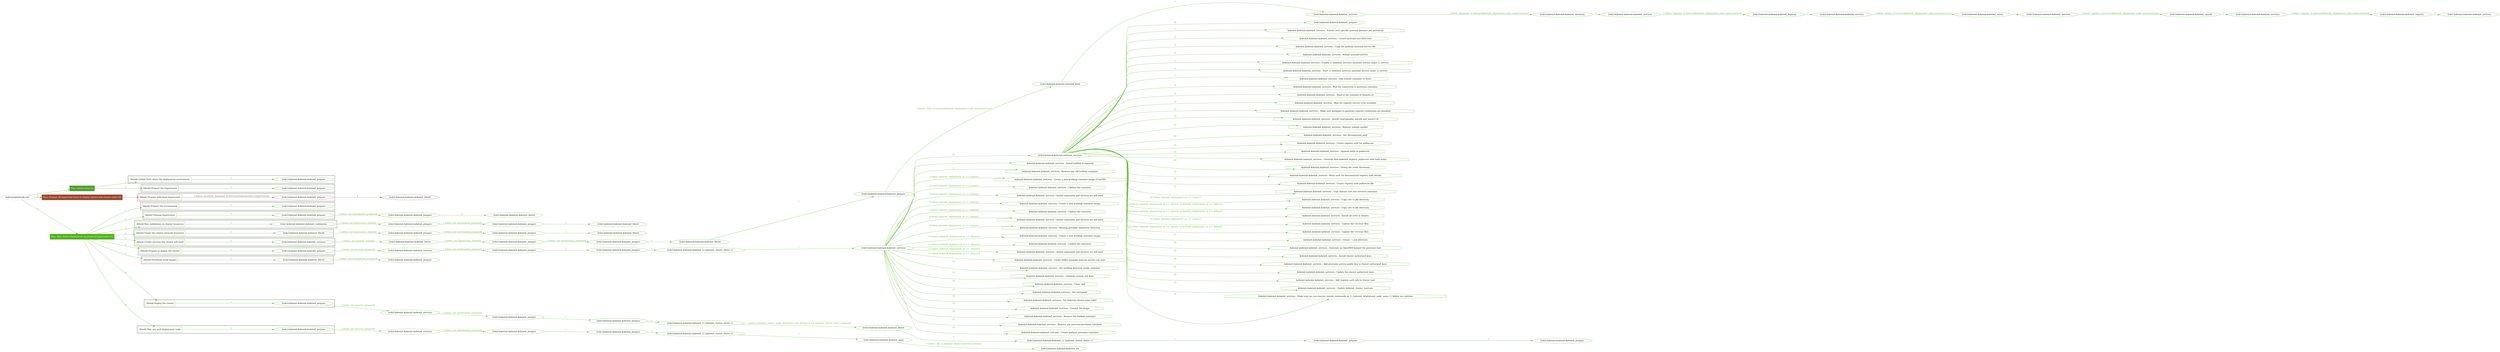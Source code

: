 digraph {
	graph [concentrate=true ordering=in rankdir=LR ratio=fill]
	edge [esep=5 sep=10]
	"kubeinit/playbook.yml" [id=root_node style=dotted]
	play_07e73f34 [label="Play: Initial setup (1)" color="#529e2e" fontcolor="#ffffff" id=play_07e73f34 shape=box style=filled tooltip=localhost]
	"kubeinit/playbook.yml" -> play_07e73f34 [label="1 " color="#529e2e" fontcolor="#529e2e" id=edge_edab67a0 labeltooltip="1 " tooltip="1 "]
	subgraph "kubeinit.kubeinit.kubeinit_prepare" {
		role_5ba4e339 [label="[role] kubeinit.kubeinit.kubeinit_prepare" color="#529e2e" id=role_5ba4e339 tooltip="kubeinit.kubeinit.kubeinit_prepare"]
	}
	subgraph "kubeinit.kubeinit.kubeinit_prepare" {
		role_44475364 [label="[role] kubeinit.kubeinit.kubeinit_prepare" color="#529e2e" id=role_44475364 tooltip="kubeinit.kubeinit.kubeinit_prepare"]
	}
	subgraph "Play: Initial setup (1)" {
		play_07e73f34 -> block_0141da8f [label=1 color="#529e2e" fontcolor="#529e2e" id=edge_364c42ba labeltooltip=1 tooltip=1]
		subgraph cluster_block_0141da8f {
			block_0141da8f [label="[block] Gather facts about the deployment environment" color="#529e2e" id=block_0141da8f labeltooltip="Gather facts about the deployment environment" shape=box tooltip="Gather facts about the deployment environment"]
			block_0141da8f -> role_5ba4e339 [label="1 " color="#529e2e" fontcolor="#529e2e" id=edge_e7b1fafd labeltooltip="1 " tooltip="1 "]
		}
		play_07e73f34 -> block_df23c9f9 [label=2 color="#529e2e" fontcolor="#529e2e" id=edge_fa3e2350 labeltooltip=2 tooltip=2]
		subgraph cluster_block_df23c9f9 {
			block_df23c9f9 [label="[block] Prepare the hypervisors" color="#529e2e" id=block_df23c9f9 labeltooltip="Prepare the hypervisors" shape=box tooltip="Prepare the hypervisors"]
			block_df23c9f9 -> role_44475364 [label="1 " color="#529e2e" fontcolor="#529e2e" id=edge_7b1a98a2 labeltooltip="1 " tooltip="1 "]
		}
	}
	play_d4cc5cd4 [label="Play: Prepare all hypervisor hosts to deploy service and cluster nodes (0)" color="#9c4a30" fontcolor="#ffffff" id=play_d4cc5cd4 shape=box style=filled tooltip="Play: Prepare all hypervisor hosts to deploy service and cluster nodes (0)"]
	"kubeinit/playbook.yml" -> play_d4cc5cd4 [label="2 " color="#9c4a30" fontcolor="#9c4a30" id=edge_1be416bd labeltooltip="2 " tooltip="2 "]
	subgraph "kubeinit.kubeinit.kubeinit_libvirt" {
		role_b5393c2e [label="[role] kubeinit.kubeinit.kubeinit_libvirt" color="#9c4a30" id=role_b5393c2e tooltip="kubeinit.kubeinit.kubeinit_libvirt"]
	}
	subgraph "kubeinit.kubeinit.kubeinit_prepare" {
		role_2715f2f2 [label="[role] kubeinit.kubeinit.kubeinit_prepare" color="#9c4a30" id=role_2715f2f2 tooltip="kubeinit.kubeinit.kubeinit_prepare"]
		role_2715f2f2 -> role_b5393c2e [label="1 " color="#9c4a30" fontcolor="#9c4a30" id=edge_c43a814e labeltooltip="1 " tooltip="1 "]
	}
	subgraph "Play: Prepare all hypervisor hosts to deploy service and cluster nodes (0)" {
		play_d4cc5cd4 -> block_bd94f437 [label=1 color="#9c4a30" fontcolor="#9c4a30" id=edge_246ea020 labeltooltip=1 tooltip=1]
		subgraph cluster_block_bd94f437 {
			block_bd94f437 [label="[block] Prepare individual hypervisors" color="#9c4a30" id=block_bd94f437 labeltooltip="Prepare individual hypervisors" shape=box tooltip="Prepare individual hypervisors"]
			block_bd94f437 -> role_2715f2f2 [label="1 [when: inventory_hostname in hostvars['kubeinit-facts'].hypervisors]" color="#9c4a30" fontcolor="#9c4a30" id=edge_67e1f4f5 labeltooltip="1 [when: inventory_hostname in hostvars['kubeinit-facts'].hypervisors]" tooltip="1 [when: inventory_hostname in hostvars['kubeinit-facts'].hypervisors]"]
		}
	}
	play_e9d4f696 [label="Play: Run cluster deployment on prepared hypervisors (1)" color="#50b319" fontcolor="#ffffff" id=play_e9d4f696 shape=box style=filled tooltip=localhost]
	"kubeinit/playbook.yml" -> play_e9d4f696 [label="3 " color="#50b319" fontcolor="#50b319" id=edge_9ad474ea labeltooltip="3 " tooltip="3 "]
	subgraph "kubeinit.kubeinit.kubeinit_prepare" {
		role_0d9b5298 [label="[role] kubeinit.kubeinit.kubeinit_prepare" color="#50b319" id=role_0d9b5298 tooltip="kubeinit.kubeinit.kubeinit_prepare"]
	}
	subgraph "kubeinit.kubeinit.kubeinit_libvirt" {
		role_2e1240f2 [label="[role] kubeinit.kubeinit.kubeinit_libvirt" color="#50b319" id=role_2e1240f2 tooltip="kubeinit.kubeinit.kubeinit_libvirt"]
	}
	subgraph "kubeinit.kubeinit.kubeinit_prepare" {
		role_7b0801e5 [label="[role] kubeinit.kubeinit.kubeinit_prepare" color="#50b319" id=role_7b0801e5 tooltip="kubeinit.kubeinit.kubeinit_prepare"]
		role_7b0801e5 -> role_2e1240f2 [label="1 " color="#50b319" fontcolor="#50b319" id=edge_02805261 labeltooltip="1 " tooltip="1 "]
	}
	subgraph "kubeinit.kubeinit.kubeinit_prepare" {
		role_2af85437 [label="[role] kubeinit.kubeinit.kubeinit_prepare" color="#50b319" id=role_2af85437 tooltip="kubeinit.kubeinit.kubeinit_prepare"]
		role_2af85437 -> role_7b0801e5 [label="1 [when: not environment_prepared]" color="#50b319" fontcolor="#50b319" id=edge_2f9a48a9 labeltooltip="1 [when: not environment_prepared]" tooltip="1 [when: not environment_prepared]"]
	}
	subgraph "kubeinit.kubeinit.kubeinit_libvirt" {
		role_4d106d80 [label="[role] kubeinit.kubeinit.kubeinit_libvirt" color="#50b319" id=role_4d106d80 tooltip="kubeinit.kubeinit.kubeinit_libvirt"]
	}
	subgraph "kubeinit.kubeinit.kubeinit_prepare" {
		role_c59823d8 [label="[role] kubeinit.kubeinit.kubeinit_prepare" color="#50b319" id=role_c59823d8 tooltip="kubeinit.kubeinit.kubeinit_prepare"]
		role_c59823d8 -> role_4d106d80 [label="1 " color="#50b319" fontcolor="#50b319" id=edge_33e4ed8a labeltooltip="1 " tooltip="1 "]
	}
	subgraph "kubeinit.kubeinit.kubeinit_prepare" {
		role_4946e25a [label="[role] kubeinit.kubeinit.kubeinit_prepare" color="#50b319" id=role_4946e25a tooltip="kubeinit.kubeinit.kubeinit_prepare"]
		role_4946e25a -> role_c59823d8 [label="1 [when: not environment_prepared]" color="#50b319" fontcolor="#50b319" id=edge_77ebda64 labeltooltip="1 [when: not environment_prepared]" tooltip="1 [when: not environment_prepared]"]
	}
	subgraph "kubeinit.kubeinit.kubeinit_validations" {
		role_2437d76c [label="[role] kubeinit.kubeinit.kubeinit_validations" color="#50b319" id=role_2437d76c tooltip="kubeinit.kubeinit.kubeinit_validations"]
		role_2437d76c -> role_4946e25a [label="1 [when: not hypervisors_cleaned]" color="#50b319" fontcolor="#50b319" id=edge_0517dd99 labeltooltip="1 [when: not hypervisors_cleaned]" tooltip="1 [when: not hypervisors_cleaned]"]
	}
	subgraph "kubeinit.kubeinit.kubeinit_libvirt" {
		role_bd3da796 [label="[role] kubeinit.kubeinit.kubeinit_libvirt" color="#50b319" id=role_bd3da796 tooltip="kubeinit.kubeinit.kubeinit_libvirt"]
	}
	subgraph "kubeinit.kubeinit.kubeinit_prepare" {
		role_fa6ba8f2 [label="[role] kubeinit.kubeinit.kubeinit_prepare" color="#50b319" id=role_fa6ba8f2 tooltip="kubeinit.kubeinit.kubeinit_prepare"]
		role_fa6ba8f2 -> role_bd3da796 [label="1 " color="#50b319" fontcolor="#50b319" id=edge_ffbd43dc labeltooltip="1 " tooltip="1 "]
	}
	subgraph "kubeinit.kubeinit.kubeinit_prepare" {
		role_04da71c7 [label="[role] kubeinit.kubeinit.kubeinit_prepare" color="#50b319" id=role_04da71c7 tooltip="kubeinit.kubeinit.kubeinit_prepare"]
		role_04da71c7 -> role_fa6ba8f2 [label="1 [when: not environment_prepared]" color="#50b319" fontcolor="#50b319" id=edge_cad27ce5 labeltooltip="1 [when: not environment_prepared]" tooltip="1 [when: not environment_prepared]"]
	}
	subgraph "kubeinit.kubeinit.kubeinit_libvirt" {
		role_5618cd73 [label="[role] kubeinit.kubeinit.kubeinit_libvirt" color="#50b319" id=role_5618cd73 tooltip="kubeinit.kubeinit.kubeinit_libvirt"]
		role_5618cd73 -> role_04da71c7 [label="1 [when: not hypervisors_cleaned]" color="#50b319" fontcolor="#50b319" id=edge_ac1daf6a labeltooltip="1 [when: not hypervisors_cleaned]" tooltip="1 [when: not hypervisors_cleaned]"]
	}
	subgraph "kubeinit.kubeinit.kubeinit_services" {
		role_4864fbaa [label="[role] kubeinit.kubeinit.kubeinit_services" color="#50b319" id=role_4864fbaa tooltip="kubeinit.kubeinit.kubeinit_services"]
	}
	subgraph "kubeinit.kubeinit.kubeinit_registry" {
		role_793dd521 [label="[role] kubeinit.kubeinit.kubeinit_registry" color="#50b319" id=role_793dd521 tooltip="kubeinit.kubeinit.kubeinit_registry"]
		role_793dd521 -> role_4864fbaa [label="1 " color="#50b319" fontcolor="#50b319" id=edge_6d350638 labeltooltip="1 " tooltip="1 "]
	}
	subgraph "kubeinit.kubeinit.kubeinit_services" {
		role_cd05d3e2 [label="[role] kubeinit.kubeinit.kubeinit_services" color="#50b319" id=role_cd05d3e2 tooltip="kubeinit.kubeinit.kubeinit_services"]
		role_cd05d3e2 -> role_793dd521 [label="1 [when: 'registry' in hostvars[kubeinit_deployment_node_name].services]" color="#50b319" fontcolor="#50b319" id=edge_7bdb69ff labeltooltip="1 [when: 'registry' in hostvars[kubeinit_deployment_node_name].services]" tooltip="1 [when: 'registry' in hostvars[kubeinit_deployment_node_name].services]"]
	}
	subgraph "kubeinit.kubeinit.kubeinit_apache" {
		role_efe73ca4 [label="[role] kubeinit.kubeinit.kubeinit_apache" color="#50b319" id=role_efe73ca4 tooltip="kubeinit.kubeinit.kubeinit_apache"]
		role_efe73ca4 -> role_cd05d3e2 [label="1 " color="#50b319" fontcolor="#50b319" id=edge_b3fde23a labeltooltip="1 " tooltip="1 "]
	}
	subgraph "kubeinit.kubeinit.kubeinit_services" {
		role_52da3d16 [label="[role] kubeinit.kubeinit.kubeinit_services" color="#50b319" id=role_52da3d16 tooltip="kubeinit.kubeinit.kubeinit_services"]
		role_52da3d16 -> role_efe73ca4 [label="1 [when: 'apache' in hostvars[kubeinit_deployment_node_name].services]" color="#50b319" fontcolor="#50b319" id=edge_ca646074 labeltooltip="1 [when: 'apache' in hostvars[kubeinit_deployment_node_name].services]" tooltip="1 [when: 'apache' in hostvars[kubeinit_deployment_node_name].services]"]
	}
	subgraph "kubeinit.kubeinit.kubeinit_nexus" {
		role_f121330a [label="[role] kubeinit.kubeinit.kubeinit_nexus" color="#50b319" id=role_f121330a tooltip="kubeinit.kubeinit.kubeinit_nexus"]
		role_f121330a -> role_52da3d16 [label="1 " color="#50b319" fontcolor="#50b319" id=edge_5fb80068 labeltooltip="1 " tooltip="1 "]
	}
	subgraph "kubeinit.kubeinit.kubeinit_services" {
		role_de0a958c [label="[role] kubeinit.kubeinit.kubeinit_services" color="#50b319" id=role_de0a958c tooltip="kubeinit.kubeinit.kubeinit_services"]
		role_de0a958c -> role_f121330a [label="1 [when: 'nexus' in hostvars[kubeinit_deployment_node_name].services]" color="#50b319" fontcolor="#50b319" id=edge_895327a6 labeltooltip="1 [when: 'nexus' in hostvars[kubeinit_deployment_node_name].services]" tooltip="1 [when: 'nexus' in hostvars[kubeinit_deployment_node_name].services]"]
	}
	subgraph "kubeinit.kubeinit.kubeinit_haproxy" {
		role_351a4ecf [label="[role] kubeinit.kubeinit.kubeinit_haproxy" color="#50b319" id=role_351a4ecf tooltip="kubeinit.kubeinit.kubeinit_haproxy"]
		role_351a4ecf -> role_de0a958c [label="1 " color="#50b319" fontcolor="#50b319" id=edge_ad43aa08 labeltooltip="1 " tooltip="1 "]
	}
	subgraph "kubeinit.kubeinit.kubeinit_services" {
		role_a71a6558 [label="[role] kubeinit.kubeinit.kubeinit_services" color="#50b319" id=role_a71a6558 tooltip="kubeinit.kubeinit.kubeinit_services"]
		role_a71a6558 -> role_351a4ecf [label="1 [when: 'haproxy' in hostvars[kubeinit_deployment_node_name].services]" color="#50b319" fontcolor="#50b319" id=edge_bb98fc02 labeltooltip="1 [when: 'haproxy' in hostvars[kubeinit_deployment_node_name].services]" tooltip="1 [when: 'haproxy' in hostvars[kubeinit_deployment_node_name].services]"]
	}
	subgraph "kubeinit.kubeinit.kubeinit_dnsmasq" {
		role_75b6fd49 [label="[role] kubeinit.kubeinit.kubeinit_dnsmasq" color="#50b319" id=role_75b6fd49 tooltip="kubeinit.kubeinit.kubeinit_dnsmasq"]
		role_75b6fd49 -> role_a71a6558 [label="1 " color="#50b319" fontcolor="#50b319" id=edge_32858bf4 labeltooltip="1 " tooltip="1 "]
	}
	subgraph "kubeinit.kubeinit.kubeinit_services" {
		role_7e82288a [label="[role] kubeinit.kubeinit.kubeinit_services" color="#50b319" id=role_7e82288a tooltip="kubeinit.kubeinit.kubeinit_services"]
		role_7e82288a -> role_75b6fd49 [label="1 [when: 'dnsmasq' in hostvars[kubeinit_deployment_node_name].services]" color="#50b319" fontcolor="#50b319" id=edge_f0f81364 labeltooltip="1 [when: 'dnsmasq' in hostvars[kubeinit_deployment_node_name].services]" tooltip="1 [when: 'dnsmasq' in hostvars[kubeinit_deployment_node_name].services]"]
	}
	subgraph "kubeinit.kubeinit.kubeinit_bind" {
		role_1a08c4a7 [label="[role] kubeinit.kubeinit.kubeinit_bind" color="#50b319" id=role_1a08c4a7 tooltip="kubeinit.kubeinit.kubeinit_bind"]
		role_1a08c4a7 -> role_7e82288a [label="1 " color="#50b319" fontcolor="#50b319" id=edge_fb676e0f labeltooltip="1 " tooltip="1 "]
	}
	subgraph "kubeinit.kubeinit.kubeinit_prepare" {
		role_8bf70ade [label="[role] kubeinit.kubeinit.kubeinit_prepare" color="#50b319" id=role_8bf70ade tooltip="kubeinit.kubeinit.kubeinit_prepare"]
		role_8bf70ade -> role_1a08c4a7 [label="1 [when: 'bind' in hostvars[kubeinit_deployment_node_name].services]" color="#50b319" fontcolor="#50b319" id=edge_8f7889c0 labeltooltip="1 [when: 'bind' in hostvars[kubeinit_deployment_node_name].services]" tooltip="1 [when: 'bind' in hostvars[kubeinit_deployment_node_name].services]"]
	}
	subgraph "kubeinit.kubeinit.kubeinit_libvirt" {
		role_1a7d46ef [label="[role] kubeinit.kubeinit.kubeinit_libvirt" color="#50b319" id=role_1a7d46ef tooltip="kubeinit.kubeinit.kubeinit_libvirt"]
		role_1a7d46ef -> role_8bf70ade [label="1 " color="#50b319" fontcolor="#50b319" id=edge_93bc0602 labeltooltip="1 " tooltip="1 "]
	}
	subgraph "kubeinit.kubeinit.kubeinit_prepare" {
		role_8f60f75c [label="[role] kubeinit.kubeinit.kubeinit_prepare" color="#50b319" id=role_8f60f75c tooltip="kubeinit.kubeinit.kubeinit_prepare"]
		role_8f60f75c -> role_1a7d46ef [label="1 " color="#50b319" fontcolor="#50b319" id=edge_08f32322 labeltooltip="1 " tooltip="1 "]
	}
	subgraph "kubeinit.kubeinit.kubeinit_prepare" {
		role_df70ff3d [label="[role] kubeinit.kubeinit.kubeinit_prepare" color="#50b319" id=role_df70ff3d tooltip="kubeinit.kubeinit.kubeinit_prepare"]
		role_df70ff3d -> role_8f60f75c [label="1 [when: not environment_prepared]" color="#50b319" fontcolor="#50b319" id=edge_0a344854 labeltooltip="1 [when: not environment_prepared]" tooltip="1 [when: not environment_prepared]"]
	}
	subgraph "kubeinit.kubeinit.kubeinit_libvirt" {
		role_43e8f22e [label="[role] kubeinit.kubeinit.kubeinit_libvirt" color="#50b319" id=role_43e8f22e tooltip="kubeinit.kubeinit.kubeinit_libvirt"]
		role_43e8f22e -> role_df70ff3d [label="1 [when: not hypervisors_cleaned]" color="#50b319" fontcolor="#50b319" id=edge_74ec0ca2 labeltooltip="1 [when: not hypervisors_cleaned]" tooltip="1 [when: not hypervisors_cleaned]"]
	}
	subgraph "kubeinit.kubeinit.kubeinit_services" {
		role_1f96d3ac [label="[role] kubeinit.kubeinit.kubeinit_services" color="#50b319" id=role_1f96d3ac tooltip="kubeinit.kubeinit.kubeinit_services"]
		role_1f96d3ac -> role_43e8f22e [label="1 [when: not network_created]" color="#50b319" fontcolor="#50b319" id=edge_2cb8b4a3 labeltooltip="1 [when: not network_created]" tooltip="1 [when: not network_created]"]
	}
	subgraph "kubeinit.kubeinit.kubeinit_prepare" {
		role_fa05615a [label="[role] kubeinit.kubeinit.kubeinit_prepare" color="#50b319" id=role_fa05615a tooltip="kubeinit.kubeinit.kubeinit_prepare"]
	}
	subgraph "kubeinit.kubeinit.kubeinit_services" {
		role_2bc4b4d5 [label="[role] kubeinit.kubeinit.kubeinit_services" color="#50b319" id=role_2bc4b4d5 tooltip="kubeinit.kubeinit.kubeinit_services"]
		task_948ab46d [label="kubeinit.kubeinit.kubeinit_services : Ensure user specific systemd instance are persistent" color="#50b319" id=task_948ab46d shape=octagon tooltip="kubeinit.kubeinit.kubeinit_services : Ensure user specific systemd instance are persistent"]
		role_2bc4b4d5 -> task_948ab46d [label="1 " color="#50b319" fontcolor="#50b319" id=edge_e4fd5912 labeltooltip="1 " tooltip="1 "]
		task_54cfc4b0 [label="kubeinit.kubeinit.kubeinit_services : Create systemd user directory" color="#50b319" id=task_54cfc4b0 shape=octagon tooltip="kubeinit.kubeinit.kubeinit_services : Create systemd user directory"]
		role_2bc4b4d5 -> task_54cfc4b0 [label="2 " color="#50b319" fontcolor="#50b319" id=edge_45eba968 labeltooltip="2 " tooltip="2 "]
		task_dfa44410 [label="kubeinit.kubeinit.kubeinit_services : Copy the podman systemd service file" color="#50b319" id=task_dfa44410 shape=octagon tooltip="kubeinit.kubeinit.kubeinit_services : Copy the podman systemd service file"]
		role_2bc4b4d5 -> task_dfa44410 [label="3 " color="#50b319" fontcolor="#50b319" id=edge_d58d8f02 labeltooltip="3 " tooltip="3 "]
		task_815b8080 [label="kubeinit.kubeinit.kubeinit_services : Reload systemd service" color="#50b319" id=task_815b8080 shape=octagon tooltip="kubeinit.kubeinit.kubeinit_services : Reload systemd service"]
		role_2bc4b4d5 -> task_815b8080 [label="4 " color="#50b319" fontcolor="#50b319" id=edge_3eb8c5b4 labeltooltip="4 " tooltip="4 "]
		task_9058e7ce [label="kubeinit.kubeinit.kubeinit_services : Enable {{ kubeinit_services_systemd_service_name }}.service" color="#50b319" id=task_9058e7ce shape=octagon tooltip="kubeinit.kubeinit.kubeinit_services : Enable {{ kubeinit_services_systemd_service_name }}.service"]
		role_2bc4b4d5 -> task_9058e7ce [label="5 " color="#50b319" fontcolor="#50b319" id=edge_2ecc22f1 labeltooltip="5 " tooltip="5 "]
		task_9a29eefe [label="kubeinit.kubeinit.kubeinit_services : Start {{ kubeinit_services_systemd_service_name }}.service" color="#50b319" id=task_9a29eefe shape=octagon tooltip="kubeinit.kubeinit.kubeinit_services : Start {{ kubeinit_services_systemd_service_name }}.service"]
		role_2bc4b4d5 -> task_9a29eefe [label="6 " color="#50b319" fontcolor="#50b319" id=edge_5cc8ae2e labeltooltip="6 " tooltip="6 "]
		task_6dfa33ec [label="kubeinit.kubeinit.kubeinit_services : Add remote container to hosts" color="#50b319" id=task_6dfa33ec shape=octagon tooltip="kubeinit.kubeinit.kubeinit_services : Add remote container to hosts"]
		role_2bc4b4d5 -> task_6dfa33ec [label="7 " color="#50b319" fontcolor="#50b319" id=edge_becdcb82 labeltooltip="7 " tooltip="7 "]
		task_1d987946 [label="kubeinit.kubeinit.kubeinit_services : Wait for connection to provision container" color="#50b319" id=task_1d987946 shape=octagon tooltip="kubeinit.kubeinit.kubeinit_services : Wait for connection to provision container"]
		role_2bc4b4d5 -> task_1d987946 [label="8 " color="#50b319" fontcolor="#50b319" id=edge_7157ac98 labeltooltip="8 " tooltip="8 "]
		task_2f80e8f8 [label="kubeinit.kubeinit.kubeinit_services : Read in the contents of domain.crt" color="#50b319" id=task_2f80e8f8 shape=octagon tooltip="kubeinit.kubeinit.kubeinit_services : Read in the contents of domain.crt"]
		role_2bc4b4d5 -> task_2f80e8f8 [label="9 " color="#50b319" fontcolor="#50b319" id=edge_fa6a421d labeltooltip="9 " tooltip="9 "]
		task_185494b1 [label="kubeinit.kubeinit.kubeinit_services : Wait for registry service to be available" color="#50b319" id=task_185494b1 shape=octagon tooltip="kubeinit.kubeinit.kubeinit_services : Wait for registry service to be available"]
		role_2bc4b4d5 -> task_185494b1 [label="10 " color="#50b319" fontcolor="#50b319" id=edge_cb3225f6 labeltooltip="10 " tooltip="10 "]
		task_490ad8ac [label="kubeinit.kubeinit.kubeinit_services : Make sure packages to generate registry credentials are installed" color="#50b319" id=task_490ad8ac shape=octagon tooltip="kubeinit.kubeinit.kubeinit_services : Make sure packages to generate registry credentials are installed"]
		role_2bc4b4d5 -> task_490ad8ac [label="11 " color="#50b319" fontcolor="#50b319" id=edge_9a383a37 labeltooltip="11 " tooltip="11 "]
		task_9ebf453e [label="kubeinit.kubeinit.kubeinit_services : Install cryptography, passlib and nexus3-cli" color="#50b319" id=task_9ebf453e shape=octagon tooltip="kubeinit.kubeinit.kubeinit_services : Install cryptography, passlib and nexus3-cli"]
		role_2bc4b4d5 -> task_9ebf453e [label="12 " color="#50b319" fontcolor="#50b319" id=edge_c0ada22e labeltooltip="12 " tooltip="12 "]
		task_16387634 [label="kubeinit.kubeinit.kubeinit_services : Remove nologin marker" color="#50b319" id=task_16387634 shape=octagon tooltip="kubeinit.kubeinit.kubeinit_services : Remove nologin marker"]
		role_2bc4b4d5 -> task_16387634 [label="13 " color="#50b319" fontcolor="#50b319" id=edge_2fad9322 labeltooltip="13 " tooltip="13 "]
		task_c1d0419c [label="kubeinit.kubeinit.kubeinit_services : Set disconnected_auth" color="#50b319" id=task_c1d0419c shape=octagon tooltip="kubeinit.kubeinit.kubeinit_services : Set disconnected_auth"]
		role_2bc4b4d5 -> task_c1d0419c [label="14 " color="#50b319" fontcolor="#50b319" id=edge_70b95d0b labeltooltip="14 " tooltip="14 "]
		task_5de985ca [label="kubeinit.kubeinit.kubeinit_services : Create registry auth for pullsecret" color="#50b319" id=task_5de985ca shape=octagon tooltip="kubeinit.kubeinit.kubeinit_services : Create registry auth for pullsecret"]
		role_2bc4b4d5 -> task_5de985ca [label="15 " color="#50b319" fontcolor="#50b319" id=edge_980bf307 labeltooltip="15 " tooltip="15 "]
		task_7ddd5503 [label="kubeinit.kubeinit.kubeinit_services : Append auths to pullsecret" color="#50b319" id=task_7ddd5503 shape=octagon tooltip="kubeinit.kubeinit.kubeinit_services : Append auths to pullsecret"]
		role_2bc4b4d5 -> task_7ddd5503 [label="16 " color="#50b319" fontcolor="#50b319" id=edge_77a97196 labeltooltip="16 " tooltip="16 "]
		task_5e5aa302 [label="kubeinit.kubeinit.kubeinit_services : Override final kubeinit_registry_pullsecret with both auths" color="#50b319" id=task_5e5aa302 shape=octagon tooltip="kubeinit.kubeinit.kubeinit_services : Override final kubeinit_registry_pullsecret with both auths"]
		role_2bc4b4d5 -> task_5e5aa302 [label="17 " color="#50b319" fontcolor="#50b319" id=edge_89f9bc11 labeltooltip="17 " tooltip="17 "]
		task_7797e007 [label="kubeinit.kubeinit.kubeinit_services : Debug the creds dictionary" color="#50b319" id=task_7797e007 shape=octagon tooltip="kubeinit.kubeinit.kubeinit_services : Debug the creds dictionary"]
		role_2bc4b4d5 -> task_7797e007 [label="18 " color="#50b319" fontcolor="#50b319" id=edge_a1b1b905 labeltooltip="18 " tooltip="18 "]
		task_e3dcea76 [label="kubeinit.kubeinit.kubeinit_services : Write auth for disconnected registry auth details" color="#50b319" id=task_e3dcea76 shape=octagon tooltip="kubeinit.kubeinit.kubeinit_services : Write auth for disconnected registry auth details"]
		role_2bc4b4d5 -> task_e3dcea76 [label="19 " color="#50b319" fontcolor="#50b319" id=edge_22a4f637 labeltooltip="19 " tooltip="19 "]
		task_ecfad220 [label="kubeinit.kubeinit.kubeinit_services : Create registry auth pullsecret file" color="#50b319" id=task_ecfad220 shape=octagon tooltip="kubeinit.kubeinit.kubeinit_services : Create registry auth pullsecret file"]
		role_2bc4b4d5 -> task_ecfad220 [label="20 " color="#50b319" fontcolor="#50b319" id=edge_b5607ef4 labeltooltip="20 " tooltip="20 "]
		task_ce5e0dfa [label="kubeinit.kubeinit.kubeinit_services : Copy domain cert into services container" color="#50b319" id=task_ce5e0dfa shape=octagon tooltip="kubeinit.kubeinit.kubeinit_services : Copy domain cert into services container"]
		role_2bc4b4d5 -> task_ce5e0dfa [label="21 " color="#50b319" fontcolor="#50b319" id=edge_170924be labeltooltip="21 " tooltip="21 "]
		task_619bfe1b [label="kubeinit.kubeinit.kubeinit_services : Copy cert to pki directory" color="#50b319" id=task_619bfe1b shape=octagon tooltip="kubeinit.kubeinit.kubeinit_services : Copy cert to pki directory"]
		role_2bc4b4d5 -> task_619bfe1b [label="22 [when: kubeinit_deployment_os == 'centos']" color="#50b319" fontcolor="#50b319" id=edge_c9c20e0c labeltooltip="22 [when: kubeinit_deployment_os == 'centos']" tooltip="22 [when: kubeinit_deployment_os == 'centos']"]
		task_30a32f75 [label="kubeinit.kubeinit.kubeinit_services : Copy cert to pki directory" color="#50b319" id=task_30a32f75 shape=octagon tooltip="kubeinit.kubeinit.kubeinit_services : Copy cert to pki directory"]
		role_2bc4b4d5 -> task_30a32f75 [label="23 [when: kubeinit_deployment_os == 'ubuntu' or kubeinit_deployment_os == 'debian']" color="#50b319" fontcolor="#50b319" id=edge_5720548d labeltooltip="23 [when: kubeinit_deployment_os == 'ubuntu' or kubeinit_deployment_os == 'debian']" tooltip="23 [when: kubeinit_deployment_os == 'ubuntu' or kubeinit_deployment_os == 'debian']"]
		task_deb892d3 [label="kubeinit.kubeinit.kubeinit_services : Install all certs in ubuntu" color="#50b319" id=task_deb892d3 shape=octagon tooltip="kubeinit.kubeinit.kubeinit_services : Install all certs in ubuntu"]
		role_2bc4b4d5 -> task_deb892d3 [label="24 [when: kubeinit_deployment_os == 'ubuntu' or kubeinit_deployment_os == 'debian']" color="#50b319" fontcolor="#50b319" id=edge_fb55321d labeltooltip="24 [when: kubeinit_deployment_os == 'ubuntu' or kubeinit_deployment_os == 'debian']" tooltip="24 [when: kubeinit_deployment_os == 'ubuntu' or kubeinit_deployment_os == 'debian']"]
		task_81c3291c [label="kubeinit.kubeinit.kubeinit_services : Update the CA trust files" color="#50b319" id=task_81c3291c shape=octagon tooltip="kubeinit.kubeinit.kubeinit_services : Update the CA trust files"]
		role_2bc4b4d5 -> task_81c3291c [label="25 [when: kubeinit_deployment_os == 'centos']" color="#50b319" fontcolor="#50b319" id=edge_696da96f labeltooltip="25 [when: kubeinit_deployment_os == 'centos']" tooltip="25 [when: kubeinit_deployment_os == 'centos']"]
		task_5fd4abcf [label="kubeinit.kubeinit.kubeinit_services : Update the CA trust files" color="#50b319" id=task_5fd4abcf shape=octagon tooltip="kubeinit.kubeinit.kubeinit_services : Update the CA trust files"]
		role_2bc4b4d5 -> task_5fd4abcf [label="26 [when: kubeinit_deployment_os == 'ubuntu' or kubeinit_deployment_os == 'debian']" color="#50b319" fontcolor="#50b319" id=edge_57ceb5a3 labeltooltip="26 [when: kubeinit_deployment_os == 'ubuntu' or kubeinit_deployment_os == 'debian']" tooltip="26 [when: kubeinit_deployment_os == 'ubuntu' or kubeinit_deployment_os == 'debian']"]
		task_5bfa065c [label="kubeinit.kubeinit.kubeinit_services : Create ~/.ssh directory" color="#50b319" id=task_5bfa065c shape=octagon tooltip="kubeinit.kubeinit.kubeinit_services : Create ~/.ssh directory"]
		role_2bc4b4d5 -> task_5bfa065c [label="27 " color="#50b319" fontcolor="#50b319" id=edge_a97c32a3 labeltooltip="27 " tooltip="27 "]
		task_4364b5b5 [label="kubeinit.kubeinit.kubeinit_services : Generate an OpenSSH keypair for provision host" color="#50b319" id=task_4364b5b5 shape=octagon tooltip="kubeinit.kubeinit.kubeinit_services : Generate an OpenSSH keypair for provision host"]
		role_2bc4b4d5 -> task_4364b5b5 [label="28 " color="#50b319" fontcolor="#50b319" id=edge_1d85b54c labeltooltip="28 " tooltip="28 "]
		task_8bed0b3c [label="kubeinit.kubeinit.kubeinit_services : Install cluster authorized keys" color="#50b319" id=task_8bed0b3c shape=octagon tooltip="kubeinit.kubeinit.kubeinit_services : Install cluster authorized keys"]
		role_2bc4b4d5 -> task_8bed0b3c [label="29 " color="#50b319" fontcolor="#50b319" id=edge_a2d108b2 labeltooltip="29 " tooltip="29 "]
		task_54a81922 [label="kubeinit.kubeinit.kubeinit_services : Add provision service public key to cluster authorized_keys" color="#50b319" id=task_54a81922 shape=octagon tooltip="kubeinit.kubeinit.kubeinit_services : Add provision service public key to cluster authorized_keys"]
		role_2bc4b4d5 -> task_54a81922 [label="30 " color="#50b319" fontcolor="#50b319" id=edge_f1d82765 labeltooltip="30 " tooltip="30 "]
		task_93d7bd17 [label="kubeinit.kubeinit.kubeinit_services : Update the cluster authorized_keys" color="#50b319" id=task_93d7bd17 shape=octagon tooltip="kubeinit.kubeinit.kubeinit_services : Update the cluster authorized_keys"]
		role_2bc4b4d5 -> task_93d7bd17 [label="31 " color="#50b319" fontcolor="#50b319" id=edge_890b0e6f labeltooltip="31 " tooltip="31 "]
		task_affc2ab6 [label="kubeinit.kubeinit.kubeinit_services : Add registry auth info to cluster vars" color="#50b319" id=task_affc2ab6 shape=octagon tooltip="kubeinit.kubeinit.kubeinit_services : Add registry auth info to cluster vars"]
		role_2bc4b4d5 -> task_affc2ab6 [label="32 " color="#50b319" fontcolor="#50b319" id=edge_5b06218c labeltooltip="32 " tooltip="32 "]
		task_a5111a12 [label="kubeinit.kubeinit.kubeinit_services : Update kubeinit_cluster_hostvars" color="#50b319" id=task_a5111a12 shape=octagon tooltip="kubeinit.kubeinit.kubeinit_services : Update kubeinit_cluster_hostvars"]
		role_2bc4b4d5 -> task_a5111a12 [label="33 " color="#50b319" fontcolor="#50b319" id=edge_0871ee7e labeltooltip="33 " tooltip="33 "]
		task_2ba1329c [label="kubeinit.kubeinit.kubeinit_services : Make sure we can execute remote commands on {{ kubeinit_deployment_node_name }} before we continue" color="#50b319" id=task_2ba1329c shape=octagon tooltip="kubeinit.kubeinit.kubeinit_services : Make sure we can execute remote commands on {{ kubeinit_deployment_node_name }} before we continue"]
		role_2bc4b4d5 -> task_2ba1329c [label="34 " color="#50b319" fontcolor="#50b319" id=edge_933dbb03 labeltooltip="34 " tooltip="34 "]
		role_2bc4b4d5 -> role_fa05615a [label="35 " color="#50b319" fontcolor="#50b319" id=edge_487ab6e5 labeltooltip="35 " tooltip="35 "]
	}
	subgraph "kubeinit.kubeinit.kubeinit_services" {
		role_4b743842 [label="[role] kubeinit.kubeinit.kubeinit_services" color="#50b319" id=role_4b743842 tooltip="kubeinit.kubeinit.kubeinit_services"]
		task_6618ba39 [label="kubeinit.kubeinit.kubeinit_services : Install buildah if required" color="#50b319" id=task_6618ba39 shape=octagon tooltip="kubeinit.kubeinit.kubeinit_services : Install buildah if required"]
		role_4b743842 -> task_6618ba39 [label="1 " color="#50b319" fontcolor="#50b319" id=edge_f4648c4b labeltooltip="1 " tooltip="1 "]
		task_0bfc391e [label="kubeinit.kubeinit.kubeinit_services : Remove any old buildah container" color="#50b319" id=task_0bfc391e shape=octagon tooltip="kubeinit.kubeinit.kubeinit_services : Remove any old buildah container"]
		role_4b743842 -> task_0bfc391e [label="2 " color="#50b319" fontcolor="#50b319" id=edge_cfc5601d labeltooltip="2 " tooltip="2 "]
		task_550d9dae [label="kubeinit.kubeinit.kubeinit_services : Create a new working container image (CentOS)" color="#50b319" id=task_550d9dae shape=octagon tooltip="kubeinit.kubeinit.kubeinit_services : Create a new working container image (CentOS)"]
		role_4b743842 -> task_550d9dae [label="3 [when: kubeinit_deployment_os == 'centos']" color="#50b319" fontcolor="#50b319" id=edge_47be6c2c labeltooltip="3 [when: kubeinit_deployment_os == 'centos']" tooltip="3 [when: kubeinit_deployment_os == 'centos']"]
		task_42e085fa [label="kubeinit.kubeinit.kubeinit_services : Update the container" color="#50b319" id=task_42e085fa shape=octagon tooltip="kubeinit.kubeinit.kubeinit_services : Update the container"]
		role_4b743842 -> task_42e085fa [label="4 [when: kubeinit_deployment_os == 'centos']" color="#50b319" fontcolor="#50b319" id=edge_204f0999 labeltooltip="4 [when: kubeinit_deployment_os == 'centos']" tooltip="4 [when: kubeinit_deployment_os == 'centos']"]
		task_0b90896b [label="kubeinit.kubeinit.kubeinit_services : Install commands and services we will need" color="#50b319" id=task_0b90896b shape=octagon tooltip="kubeinit.kubeinit.kubeinit_services : Install commands and services we will need"]
		role_4b743842 -> task_0b90896b [label="5 [when: kubeinit_deployment_os == 'centos']" color="#50b319" fontcolor="#50b319" id=edge_ca233694 labeltooltip="5 [when: kubeinit_deployment_os == 'centos']" tooltip="5 [when: kubeinit_deployment_os == 'centos']"]
		task_b4b7f661 [label="kubeinit.kubeinit.kubeinit_services : Create a new working container image" color="#50b319" id=task_b4b7f661 shape=octagon tooltip="kubeinit.kubeinit.kubeinit_services : Create a new working container image"]
		role_4b743842 -> task_b4b7f661 [label="6 [when: kubeinit_deployment_os == 'debian']" color="#50b319" fontcolor="#50b319" id=edge_050cef45 labeltooltip="6 [when: kubeinit_deployment_os == 'debian']" tooltip="6 [when: kubeinit_deployment_os == 'debian']"]
		task_49f00e64 [label="kubeinit.kubeinit.kubeinit_services : Update the container" color="#50b319" id=task_49f00e64 shape=octagon tooltip="kubeinit.kubeinit.kubeinit_services : Update the container"]
		role_4b743842 -> task_49f00e64 [label="7 [when: kubeinit_deployment_os == 'debian']" color="#50b319" fontcolor="#50b319" id=edge_1ef2e96c labeltooltip="7 [when: kubeinit_deployment_os == 'debian']" tooltip="7 [when: kubeinit_deployment_os == 'debian']"]
		task_e4dd149e [label="kubeinit.kubeinit.kubeinit_services : Install commands and services we will need" color="#50b319" id=task_e4dd149e shape=octagon tooltip="kubeinit.kubeinit.kubeinit_services : Install commands and services we will need"]
		role_4b743842 -> task_e4dd149e [label="8 [when: kubeinit_deployment_os == 'debian']" color="#50b319" fontcolor="#50b319" id=edge_b42d33bd labeltooltip="8 [when: kubeinit_deployment_os == 'debian']" tooltip="8 [when: kubeinit_deployment_os == 'debian']"]
		task_01303efc [label="kubeinit.kubeinit.kubeinit_services : Missing privilege separation directory" color="#50b319" id=task_01303efc shape=octagon tooltip="kubeinit.kubeinit.kubeinit_services : Missing privilege separation directory"]
		role_4b743842 -> task_01303efc [label="9 [when: kubeinit_deployment_os == 'debian']" color="#50b319" fontcolor="#50b319" id=edge_a4edf0c8 labeltooltip="9 [when: kubeinit_deployment_os == 'debian']" tooltip="9 [when: kubeinit_deployment_os == 'debian']"]
		task_a7aac5f6 [label="kubeinit.kubeinit.kubeinit_services : Create a new working container image" color="#50b319" id=task_a7aac5f6 shape=octagon tooltip="kubeinit.kubeinit.kubeinit_services : Create a new working container image"]
		role_4b743842 -> task_a7aac5f6 [label="10 [when: kubeinit_deployment_os == 'ubuntu']" color="#50b319" fontcolor="#50b319" id=edge_c0670503 labeltooltip="10 [when: kubeinit_deployment_os == 'ubuntu']" tooltip="10 [when: kubeinit_deployment_os == 'ubuntu']"]
		task_f0c96b91 [label="kubeinit.kubeinit.kubeinit_services : Update the container" color="#50b319" id=task_f0c96b91 shape=octagon tooltip="kubeinit.kubeinit.kubeinit_services : Update the container"]
		role_4b743842 -> task_f0c96b91 [label="11 [when: kubeinit_deployment_os == 'ubuntu']" color="#50b319" fontcolor="#50b319" id=edge_6767bdca labeltooltip="11 [when: kubeinit_deployment_os == 'ubuntu']" tooltip="11 [when: kubeinit_deployment_os == 'ubuntu']"]
		task_9874ee1c [label="kubeinit.kubeinit.kubeinit_services : Install commands and services we will need" color="#50b319" id=task_9874ee1c shape=octagon tooltip="kubeinit.kubeinit.kubeinit_services : Install commands and services we will need"]
		role_4b743842 -> task_9874ee1c [label="12 [when: kubeinit_deployment_os == 'ubuntu']" color="#50b319" fontcolor="#50b319" id=edge_ac637937 labeltooltip="12 [when: kubeinit_deployment_os == 'ubuntu']" tooltip="12 [when: kubeinit_deployment_os == 'ubuntu']"]
		task_44563d73 [label="kubeinit.kubeinit.kubeinit_services : Create folder normally done by service ssh start" color="#50b319" id=task_44563d73 shape=octagon tooltip="kubeinit.kubeinit.kubeinit_services : Create folder normally done by service ssh start"]
		role_4b743842 -> task_44563d73 [label="13 [when: kubeinit_deployment_os == 'ubuntu']" color="#50b319" fontcolor="#50b319" id=edge_6bc44b76 labeltooltip="13 [when: kubeinit_deployment_os == 'ubuntu']" tooltip="13 [when: kubeinit_deployment_os == 'ubuntu']"]
		task_a28bccee [label="kubeinit.kubeinit.kubeinit_services : Set working directory inside container" color="#50b319" id=task_a28bccee shape=octagon tooltip="kubeinit.kubeinit.kubeinit_services : Set working directory inside container"]
		role_4b743842 -> task_a28bccee [label="14 " color="#50b319" fontcolor="#50b319" id=edge_0f527a9b labeltooltip="14 " tooltip="14 "]
		task_1582d870 [label="kubeinit.kubeinit.kubeinit_services : Generate system ssh keys" color="#50b319" id=task_1582d870 shape=octagon tooltip="kubeinit.kubeinit.kubeinit_services : Generate system ssh keys"]
		role_4b743842 -> task_1582d870 [label="15 " color="#50b319" fontcolor="#50b319" id=edge_fde3448d labeltooltip="15 " tooltip="15 "]
		task_79ed6660 [label="kubeinit.kubeinit.kubeinit_services : Clear cmd" color="#50b319" id=task_79ed6660 shape=octagon tooltip="kubeinit.kubeinit.kubeinit_services : Clear cmd"]
		role_4b743842 -> task_79ed6660 [label="16 " color="#50b319" fontcolor="#50b319" id=edge_1c863a48 labeltooltip="16 " tooltip="16 "]
		task_3d922b4f [label="kubeinit.kubeinit.kubeinit_services : Set entrypoint" color="#50b319" id=task_3d922b4f shape=octagon tooltip="kubeinit.kubeinit.kubeinit_services : Set entrypoint"]
		role_4b743842 -> task_3d922b4f [label="17 " color="#50b319" fontcolor="#50b319" id=edge_3af1c32a labeltooltip="17 " tooltip="17 "]
		task_55463a81 [label="kubeinit.kubeinit.kubeinit_services : Set kubeinit-cluster-name label" color="#50b319" id=task_55463a81 shape=octagon tooltip="kubeinit.kubeinit.kubeinit_services : Set kubeinit-cluster-name label"]
		role_4b743842 -> task_55463a81 [label="18 " color="#50b319" fontcolor="#50b319" id=edge_94193f61 labeltooltip="18 " tooltip="18 "]
		task_254f3855 [label="kubeinit.kubeinit.kubeinit_services : Commit the image" color="#50b319" id=task_254f3855 shape=octagon tooltip="kubeinit.kubeinit.kubeinit_services : Commit the image"]
		role_4b743842 -> task_254f3855 [label="19 " color="#50b319" fontcolor="#50b319" id=edge_70c8f8cf labeltooltip="19 " tooltip="19 "]
		task_f5c3dcd6 [label="kubeinit.kubeinit.kubeinit_services : Remove the buildah container" color="#50b319" id=task_f5c3dcd6 shape=octagon tooltip="kubeinit.kubeinit.kubeinit_services : Remove the buildah container"]
		role_4b743842 -> task_f5c3dcd6 [label="20 " color="#50b319" fontcolor="#50b319" id=edge_00acfadf labeltooltip="20 " tooltip="20 "]
		task_4d23eda7 [label="kubeinit.kubeinit.kubeinit_services : Remove any previous provision container" color="#50b319" id=task_4d23eda7 shape=octagon tooltip="kubeinit.kubeinit.kubeinit_services : Remove any previous provision container"]
		role_4b743842 -> task_4d23eda7 [label="21 " color="#50b319" fontcolor="#50b319" id=edge_f94c6078 labeltooltip="21 " tooltip="21 "]
		task_53842ccd [label="kubeinit.kubeinit.kubeinit_services : Create podman provision container" color="#50b319" id=task_53842ccd shape=octagon tooltip="kubeinit.kubeinit.kubeinit_services : Create podman provision container"]
		role_4b743842 -> task_53842ccd [label="22 " color="#50b319" fontcolor="#50b319" id=edge_8ac84d65 labeltooltip="22 " tooltip="22 "]
		role_4b743842 -> role_2bc4b4d5 [label="23 " color="#50b319" fontcolor="#50b319" id=edge_7d0eeba3 labeltooltip="23 " tooltip="23 "]
	}
	subgraph "kubeinit.kubeinit.kubeinit_{{ kubeinit_cluster_distro }}" {
		role_f8e99dea [label="[role] kubeinit.kubeinit.kubeinit_{{ kubeinit_cluster_distro }}" color="#50b319" id=role_f8e99dea tooltip="kubeinit.kubeinit.kubeinit_{{ kubeinit_cluster_distro }}"]
		role_f8e99dea -> role_4b743842 [label="1 " color="#50b319" fontcolor="#50b319" id=edge_8c086753 labeltooltip="1 " tooltip="1 "]
	}
	subgraph "kubeinit.kubeinit.kubeinit_prepare" {
		role_1d757042 [label="[role] kubeinit.kubeinit.kubeinit_prepare" color="#50b319" id=role_1d757042 tooltip="kubeinit.kubeinit.kubeinit_prepare"]
		role_1d757042 -> role_f8e99dea [label="1 " color="#50b319" fontcolor="#50b319" id=edge_6514d224 labeltooltip="1 " tooltip="1 "]
	}
	subgraph "kubeinit.kubeinit.kubeinit_prepare" {
		role_663944ab [label="[role] kubeinit.kubeinit.kubeinit_prepare" color="#50b319" id=role_663944ab tooltip="kubeinit.kubeinit.kubeinit_prepare"]
		role_663944ab -> role_1d757042 [label="1 " color="#50b319" fontcolor="#50b319" id=edge_086904ff labeltooltip="1 " tooltip="1 "]
	}
	subgraph "kubeinit.kubeinit.kubeinit_services" {
		role_1e6b326f [label="[role] kubeinit.kubeinit.kubeinit_services" color="#50b319" id=role_1e6b326f tooltip="kubeinit.kubeinit.kubeinit_services"]
		role_1e6b326f -> role_663944ab [label="1 [when: not environment_prepared]" color="#50b319" fontcolor="#50b319" id=edge_dc328f45 labeltooltip="1 [when: not environment_prepared]" tooltip="1 [when: not environment_prepared]"]
	}
	subgraph "kubeinit.kubeinit.kubeinit_prepare" {
		role_188f87f5 [label="[role] kubeinit.kubeinit.kubeinit_prepare" color="#50b319" id=role_188f87f5 tooltip="kubeinit.kubeinit.kubeinit_prepare"]
		role_188f87f5 -> role_1e6b326f [label="1 [when: not services_prepared]" color="#50b319" fontcolor="#50b319" id=edge_1e0169ac labeltooltip="1 [when: not services_prepared]" tooltip="1 [when: not services_prepared]"]
	}
	subgraph "kubeinit.kubeinit.kubeinit_prepare" {
		role_e994aea0 [label="[role] kubeinit.kubeinit.kubeinit_prepare" color="#50b319" id=role_e994aea0 tooltip="kubeinit.kubeinit.kubeinit_prepare"]
	}
	subgraph "kubeinit.kubeinit.kubeinit_libvirt" {
		role_95785405 [label="[role] kubeinit.kubeinit.kubeinit_libvirt" color="#50b319" id=role_95785405 tooltip="kubeinit.kubeinit.kubeinit_libvirt"]
		role_95785405 -> role_e994aea0 [label="1 [when: not environment_prepared]" color="#50b319" fontcolor="#50b319" id=edge_a1411960 labeltooltip="1 [when: not environment_prepared]" tooltip="1 [when: not environment_prepared]"]
	}
	subgraph "kubeinit.kubeinit.kubeinit_prepare" {
		role_c4e1c996 [label="[role] kubeinit.kubeinit.kubeinit_prepare" color="#50b319" id=role_c4e1c996 tooltip="kubeinit.kubeinit.kubeinit_prepare"]
	}
	subgraph "kubeinit.kubeinit.kubeinit_prepare" {
		role_500be918 [label="[role] kubeinit.kubeinit.kubeinit_prepare" color="#50b319" id=role_500be918 tooltip="kubeinit.kubeinit.kubeinit_prepare"]
		role_500be918 -> role_c4e1c996 [label="1 " color="#50b319" fontcolor="#50b319" id=edge_b0e445be labeltooltip="1 " tooltip="1 "]
	}
	subgraph "kubeinit.kubeinit.kubeinit_{{ kubeinit_cluster_distro }}" {
		role_f3d34e10 [label="[role] kubeinit.kubeinit.kubeinit_{{ kubeinit_cluster_distro }}" color="#50b319" id=role_f3d34e10 tooltip="kubeinit.kubeinit.kubeinit_{{ kubeinit_cluster_distro }}"]
		role_f3d34e10 -> role_500be918 [label="1 " color="#50b319" fontcolor="#50b319" id=edge_fd7c82a8 labeltooltip="1 " tooltip="1 "]
	}
	subgraph "kubeinit.kubeinit.kubeinit_libvirt" {
		role_78e7c60f [label="[role] kubeinit.kubeinit.kubeinit_libvirt" color="#50b319" id=role_78e7c60f tooltip="kubeinit.kubeinit.kubeinit_libvirt"]
		role_78e7c60f -> role_f3d34e10 [label="1 " color="#50b319" fontcolor="#50b319" id=edge_91a1df74 labeltooltip="1 " tooltip="1 "]
	}
	subgraph "kubeinit.kubeinit.kubeinit_{{ kubeinit_cluster_distro }}" {
		role_de83f9c0 [label="[role] kubeinit.kubeinit.kubeinit_{{ kubeinit_cluster_distro }}" color="#50b319" id=role_de83f9c0 tooltip="kubeinit.kubeinit.kubeinit_{{ kubeinit_cluster_distro }}"]
		role_de83f9c0 -> role_78e7c60f [label="1 [when: kubeinit_cluster_nodes_deployed is not defined or not kubeinit_cluster_nodes_deployed]" color="#50b319" fontcolor="#50b319" id=edge_0f5dafc1 labeltooltip="1 [when: kubeinit_cluster_nodes_deployed is not defined or not kubeinit_cluster_nodes_deployed]" tooltip="1 [when: kubeinit_cluster_nodes_deployed is not defined or not kubeinit_cluster_nodes_deployed]"]
	}
	subgraph "kubeinit.kubeinit.kubeinit_prepare" {
		role_cf64a968 [label="[role] kubeinit.kubeinit.kubeinit_prepare" color="#50b319" id=role_cf64a968 tooltip="kubeinit.kubeinit.kubeinit_prepare"]
		role_cf64a968 -> role_de83f9c0 [label="1 " color="#50b319" fontcolor="#50b319" id=edge_2e5a6fce labeltooltip="1 " tooltip="1 "]
	}
	subgraph "kubeinit.kubeinit.kubeinit_prepare" {
		role_7671163b [label="[role] kubeinit.kubeinit.kubeinit_prepare" color="#50b319" id=role_7671163b tooltip="kubeinit.kubeinit.kubeinit_prepare"]
		role_7671163b -> role_cf64a968 [label="1 " color="#50b319" fontcolor="#50b319" id=edge_3feab0da labeltooltip="1 " tooltip="1 "]
	}
	subgraph "kubeinit.kubeinit.kubeinit_services" {
		role_9b0e4326 [label="[role] kubeinit.kubeinit.kubeinit_services" color="#50b319" id=role_9b0e4326 tooltip="kubeinit.kubeinit.kubeinit_services"]
		role_9b0e4326 -> role_7671163b [label="1 [when: not environment_prepared]" color="#50b319" fontcolor="#50b319" id=edge_d68cb80b labeltooltip="1 [when: not environment_prepared]" tooltip="1 [when: not environment_prepared]"]
	}
	subgraph "kubeinit.kubeinit.kubeinit_prepare" {
		role_093360ce [label="[role] kubeinit.kubeinit.kubeinit_prepare" color="#50b319" id=role_093360ce tooltip="kubeinit.kubeinit.kubeinit_prepare"]
		role_093360ce -> role_9b0e4326 [label="1 [when: not services_prepared]" color="#50b319" fontcolor="#50b319" id=edge_663cc95d labeltooltip="1 [when: not services_prepared]" tooltip="1 [when: not services_prepared]"]
	}
	subgraph "kubeinit.kubeinit.kubeinit_nfs" {
		role_19eab38e [label="[role] kubeinit.kubeinit.kubeinit_nfs" color="#50b319" id=role_19eab38e tooltip="kubeinit.kubeinit.kubeinit_nfs"]
	}
	subgraph "kubeinit.kubeinit.kubeinit_apps" {
		role_27ecff4c [label="[role] kubeinit.kubeinit.kubeinit_apps" color="#50b319" id=role_27ecff4c tooltip="kubeinit.kubeinit.kubeinit_apps"]
		role_27ecff4c -> role_19eab38e [label="1 [when: 'nfs' in kubeinit_cluster_hostvars.services]" color="#50b319" fontcolor="#50b319" id=edge_576ea416 labeltooltip="1 [when: 'nfs' in kubeinit_cluster_hostvars.services]" tooltip="1 [when: 'nfs' in kubeinit_cluster_hostvars.services]"]
	}
	subgraph "kubeinit.kubeinit.kubeinit_{{ kubeinit_cluster_distro }}" {
		role_368a8b9d [label="[role] kubeinit.kubeinit.kubeinit_{{ kubeinit_cluster_distro }}" color="#50b319" id=role_368a8b9d tooltip="kubeinit.kubeinit.kubeinit_{{ kubeinit_cluster_distro }}"]
		role_368a8b9d -> role_27ecff4c [label="1 " color="#50b319" fontcolor="#50b319" id=edge_a5a7e77b labeltooltip="1 " tooltip="1 "]
	}
	subgraph "kubeinit.kubeinit.kubeinit_prepare" {
		role_fff04012 [label="[role] kubeinit.kubeinit.kubeinit_prepare" color="#50b319" id=role_fff04012 tooltip="kubeinit.kubeinit.kubeinit_prepare"]
		role_fff04012 -> role_368a8b9d [label="1 " color="#50b319" fontcolor="#50b319" id=edge_71a830f1 labeltooltip="1 " tooltip="1 "]
	}
	subgraph "kubeinit.kubeinit.kubeinit_prepare" {
		role_55b29004 [label="[role] kubeinit.kubeinit.kubeinit_prepare" color="#50b319" id=role_55b29004 tooltip="kubeinit.kubeinit.kubeinit_prepare"]
		role_55b29004 -> role_fff04012 [label="1 " color="#50b319" fontcolor="#50b319" id=edge_a0070def labeltooltip="1 " tooltip="1 "]
	}
	subgraph "kubeinit.kubeinit.kubeinit_services" {
		role_a1abe916 [label="[role] kubeinit.kubeinit.kubeinit_services" color="#50b319" id=role_a1abe916 tooltip="kubeinit.kubeinit.kubeinit_services"]
		role_a1abe916 -> role_55b29004 [label="1 [when: not environment_prepared]" color="#50b319" fontcolor="#50b319" id=edge_01956d54 labeltooltip="1 [when: not environment_prepared]" tooltip="1 [when: not environment_prepared]"]
	}
	subgraph "kubeinit.kubeinit.kubeinit_prepare" {
		role_7ae62e4b [label="[role] kubeinit.kubeinit.kubeinit_prepare" color="#50b319" id=role_7ae62e4b tooltip="kubeinit.kubeinit.kubeinit_prepare"]
		role_7ae62e4b -> role_a1abe916 [label="1 [when: not services_prepared]" color="#50b319" fontcolor="#50b319" id=edge_a0cd9867 labeltooltip="1 [when: not services_prepared]" tooltip="1 [when: not services_prepared]"]
	}
	subgraph "Play: Run cluster deployment on prepared hypervisors (1)" {
		play_e9d4f696 -> block_98412464 [label=1 color="#50b319" fontcolor="#50b319" id=edge_b44734c8 labeltooltip=1 tooltip=1]
		subgraph cluster_block_98412464 {
			block_98412464 [label="[block] Prepare the environment" color="#50b319" id=block_98412464 labeltooltip="Prepare the environment" shape=box tooltip="Prepare the environment"]
			block_98412464 -> role_0d9b5298 [label="1 " color="#50b319" fontcolor="#50b319" id=edge_d4cee29b labeltooltip="1 " tooltip="1 "]
		}
		play_e9d4f696 -> block_ed6fd8b6 [label=2 color="#50b319" fontcolor="#50b319" id=edge_3c01adaf labeltooltip=2 tooltip=2]
		subgraph cluster_block_ed6fd8b6 {
			block_ed6fd8b6 [label="[block] Cleanup hypervisors" color="#50b319" id=block_ed6fd8b6 labeltooltip="Cleanup hypervisors" shape=box tooltip="Cleanup hypervisors"]
			block_ed6fd8b6 -> role_2af85437 [label="1 " color="#50b319" fontcolor="#50b319" id=edge_3762de99 labeltooltip="1 " tooltip="1 "]
		}
		play_e9d4f696 -> block_6b91cc80 [label=3 color="#50b319" fontcolor="#50b319" id=edge_f6ed2554 labeltooltip=3 tooltip=3]
		subgraph cluster_block_6b91cc80 {
			block_6b91cc80 [label="[block] Run validations on cluster resources" color="#50b319" id=block_6b91cc80 labeltooltip="Run validations on cluster resources" shape=box tooltip="Run validations on cluster resources"]
			block_6b91cc80 -> role_2437d76c [label="1 " color="#50b319" fontcolor="#50b319" id=edge_5e21878b labeltooltip="1 " tooltip="1 "]
		}
		play_e9d4f696 -> block_ba584f72 [label=4 color="#50b319" fontcolor="#50b319" id=edge_1d118b7f labeltooltip=4 tooltip=4]
		subgraph cluster_block_ba584f72 {
			block_ba584f72 [label="[block] Create the cluster network resources" color="#50b319" id=block_ba584f72 labeltooltip="Create the cluster network resources" shape=box tooltip="Create the cluster network resources"]
			block_ba584f72 -> role_5618cd73 [label="1 " color="#50b319" fontcolor="#50b319" id=edge_04887b53 labeltooltip="1 " tooltip="1 "]
		}
		play_e9d4f696 -> block_236d2bb4 [label=5 color="#50b319" fontcolor="#50b319" id=edge_72e03c7f labeltooltip=5 tooltip=5]
		subgraph cluster_block_236d2bb4 {
			block_236d2bb4 [label="[block] Create services the cluster will need" color="#50b319" id=block_236d2bb4 labeltooltip="Create services the cluster will need" shape=box tooltip="Create services the cluster will need"]
			block_236d2bb4 -> role_1f96d3ac [label="1 " color="#50b319" fontcolor="#50b319" id=edge_2a55312b labeltooltip="1 " tooltip="1 "]
		}
		play_e9d4f696 -> block_bb3bd69d [label=6 color="#50b319" fontcolor="#50b319" id=edge_c520b1d6 labeltooltip=6 tooltip=6]
		subgraph cluster_block_bb3bd69d {
			block_bb3bd69d [label="[block] Prepare to deploy the cluster" color="#50b319" id=block_bb3bd69d labeltooltip="Prepare to deploy the cluster" shape=box tooltip="Prepare to deploy the cluster"]
			block_bb3bd69d -> role_188f87f5 [label="1 " color="#50b319" fontcolor="#50b319" id=edge_93e44893 labeltooltip="1 " tooltip="1 "]
		}
		play_e9d4f696 -> block_72eb9cc2 [label=7 color="#50b319" fontcolor="#50b319" id=edge_acd7658d labeltooltip=7 tooltip=7]
		subgraph cluster_block_72eb9cc2 {
			block_72eb9cc2 [label="[block] Download cloud images" color="#50b319" id=block_72eb9cc2 labeltooltip="Download cloud images" shape=box tooltip="Download cloud images"]
			block_72eb9cc2 -> role_95785405 [label="1 " color="#50b319" fontcolor="#50b319" id=edge_fe947212 labeltooltip="1 " tooltip="1 "]
		}
		play_e9d4f696 -> block_cd0b4109 [label=8 color="#50b319" fontcolor="#50b319" id=edge_e01369e0 labeltooltip=8 tooltip=8]
		subgraph cluster_block_cd0b4109 {
			block_cd0b4109 [label="[block] Deploy the cluster" color="#50b319" id=block_cd0b4109 labeltooltip="Deploy the cluster" shape=box tooltip="Deploy the cluster"]
			block_cd0b4109 -> role_093360ce [label="1 " color="#50b319" fontcolor="#50b319" id=edge_78fc282f labeltooltip="1 " tooltip="1 "]
		}
		play_e9d4f696 -> block_369bf22a [label=9 color="#50b319" fontcolor="#50b319" id=edge_bf1b1c23 labeltooltip=9 tooltip=9]
		subgraph cluster_block_369bf22a {
			block_369bf22a [label="[block] Run any post-deployment tasks" color="#50b319" id=block_369bf22a labeltooltip="Run any post-deployment tasks" shape=box tooltip="Run any post-deployment tasks"]
			block_369bf22a -> role_7ae62e4b [label="1 " color="#50b319" fontcolor="#50b319" id=edge_191a28a6 labeltooltip="1 " tooltip="1 "]
		}
	}
}
